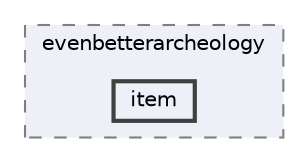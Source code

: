 digraph "item"
{
 // LATEX_PDF_SIZE
  bgcolor="transparent";
  edge [fontname=Helvetica,fontsize=10,labelfontname=Helvetica,labelfontsize=10];
  node [fontname=Helvetica,fontsize=10,shape=box,height=0.2,width=0.4];
  compound=true
  subgraph clusterdir_4459306ccf045a10653468607035c2c5 {
    graph [ bgcolor="#edf0f7", pencolor="grey50", label="evenbetterarcheology", fontname=Helvetica,fontsize=10 style="filled,dashed", URL="dir_4459306ccf045a10653468607035c2c5.html",tooltip=""]
  dir_119f13e9235d6949e8665af64b5cba82 [label="item", fillcolor="#edf0f7", color="grey25", style="filled,bold", URL="dir_119f13e9235d6949e8665af64b5cba82.html",tooltip=""];
  }
}
